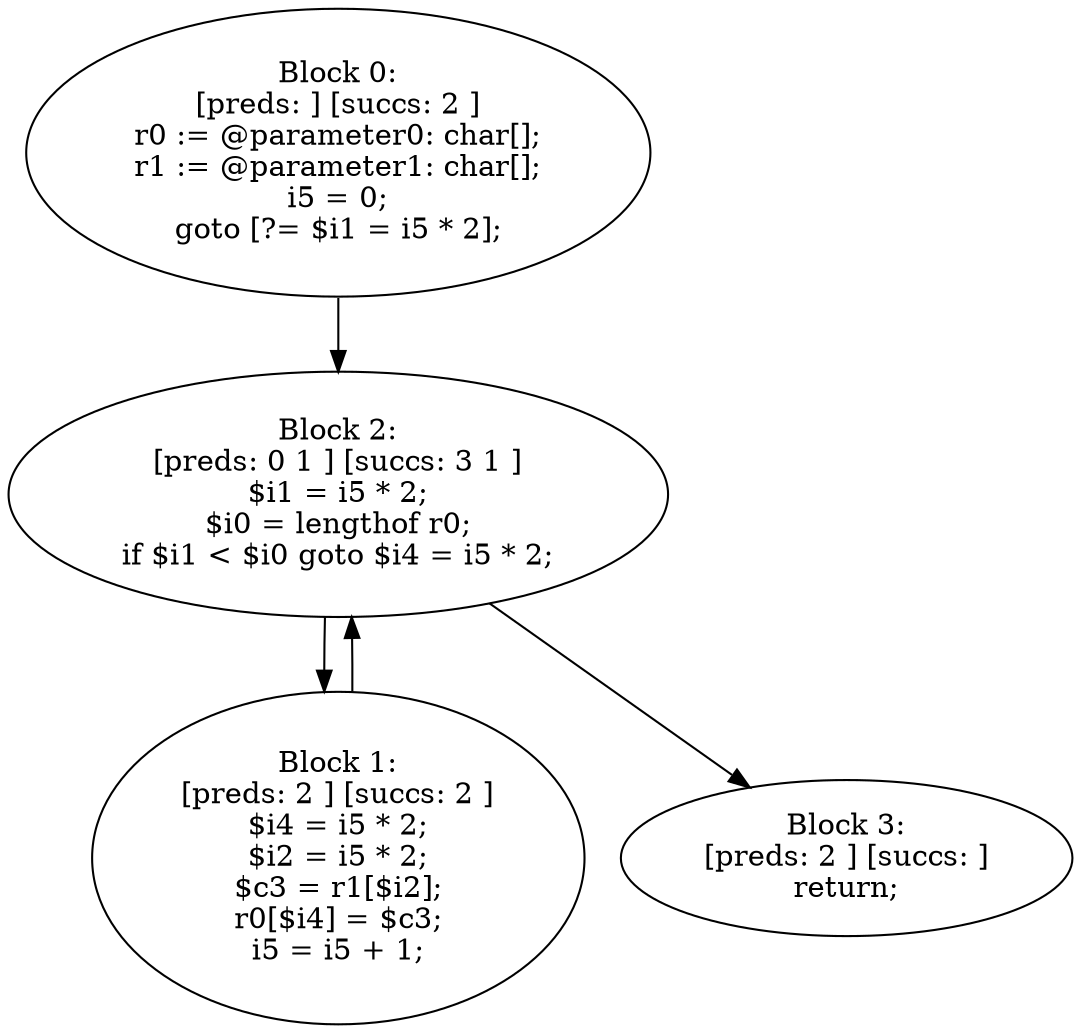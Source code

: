 digraph "unitGraph" {
    "Block 0:
[preds: ] [succs: 2 ]
r0 := @parameter0: char[];
r1 := @parameter1: char[];
i5 = 0;
goto [?= $i1 = i5 * 2];
"
    "Block 1:
[preds: 2 ] [succs: 2 ]
$i4 = i5 * 2;
$i2 = i5 * 2;
$c3 = r1[$i2];
r0[$i4] = $c3;
i5 = i5 + 1;
"
    "Block 2:
[preds: 0 1 ] [succs: 3 1 ]
$i1 = i5 * 2;
$i0 = lengthof r0;
if $i1 < $i0 goto $i4 = i5 * 2;
"
    "Block 3:
[preds: 2 ] [succs: ]
return;
"
    "Block 0:
[preds: ] [succs: 2 ]
r0 := @parameter0: char[];
r1 := @parameter1: char[];
i5 = 0;
goto [?= $i1 = i5 * 2];
"->"Block 2:
[preds: 0 1 ] [succs: 3 1 ]
$i1 = i5 * 2;
$i0 = lengthof r0;
if $i1 < $i0 goto $i4 = i5 * 2;
";
    "Block 1:
[preds: 2 ] [succs: 2 ]
$i4 = i5 * 2;
$i2 = i5 * 2;
$c3 = r1[$i2];
r0[$i4] = $c3;
i5 = i5 + 1;
"->"Block 2:
[preds: 0 1 ] [succs: 3 1 ]
$i1 = i5 * 2;
$i0 = lengthof r0;
if $i1 < $i0 goto $i4 = i5 * 2;
";
    "Block 2:
[preds: 0 1 ] [succs: 3 1 ]
$i1 = i5 * 2;
$i0 = lengthof r0;
if $i1 < $i0 goto $i4 = i5 * 2;
"->"Block 3:
[preds: 2 ] [succs: ]
return;
";
    "Block 2:
[preds: 0 1 ] [succs: 3 1 ]
$i1 = i5 * 2;
$i0 = lengthof r0;
if $i1 < $i0 goto $i4 = i5 * 2;
"->"Block 1:
[preds: 2 ] [succs: 2 ]
$i4 = i5 * 2;
$i2 = i5 * 2;
$c3 = r1[$i2];
r0[$i4] = $c3;
i5 = i5 + 1;
";
}
